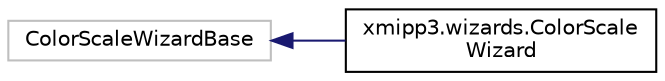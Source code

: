 digraph "Graphical Class Hierarchy"
{
  edge [fontname="Helvetica",fontsize="10",labelfontname="Helvetica",labelfontsize="10"];
  node [fontname="Helvetica",fontsize="10",shape=record];
  rankdir="LR";
  Node538 [label="ColorScaleWizardBase",height=0.2,width=0.4,color="grey75", fillcolor="white", style="filled"];
  Node538 -> Node0 [dir="back",color="midnightblue",fontsize="10",style="solid",fontname="Helvetica"];
  Node0 [label="xmipp3.wizards.ColorScale\lWizard",height=0.2,width=0.4,color="black", fillcolor="white", style="filled",URL="$classxmipp3_1_1wizards_1_1ColorScaleWizard.html"];
}
